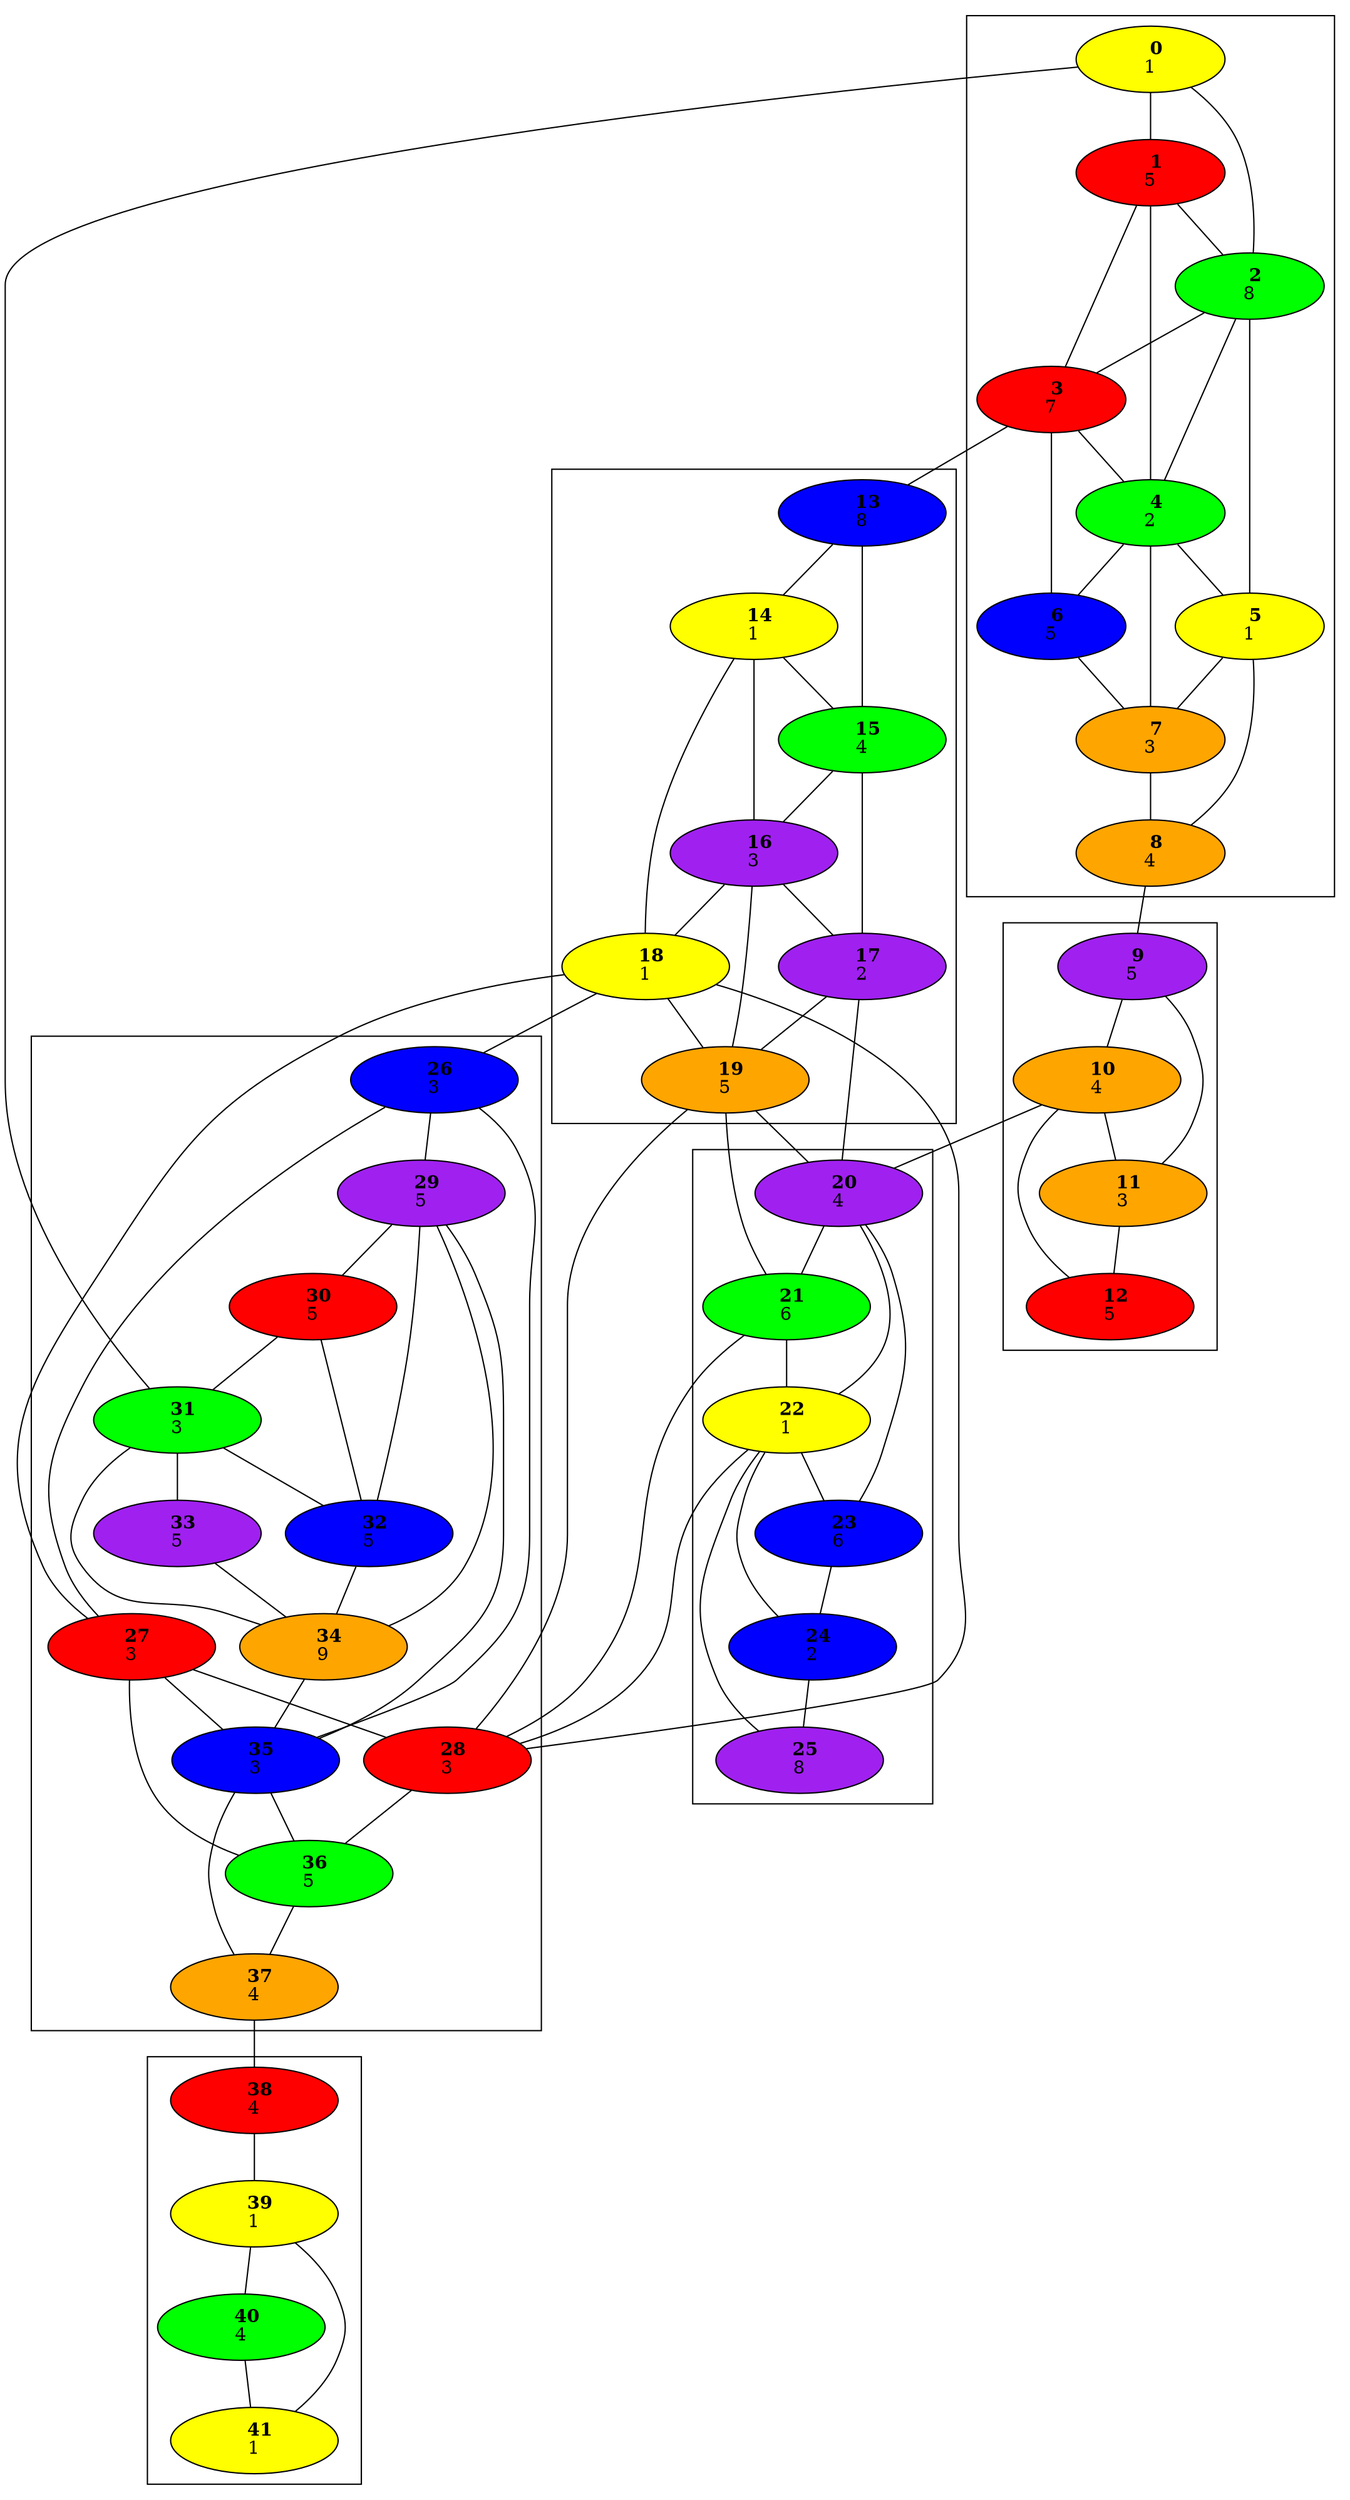 graph {
	subgraph cluster0 {
		0
		1
		2
		3
		4
		5
		6
		7
		8
	}
	subgraph cluster1 {
		9
		10
		11
		12
	}
	subgraph cluster2 {
		13
		14
		15
		16
		17
		18
		19
	}
	subgraph cluster3 {
		20
		21
		22
		23
		24
		25
	}
	subgraph cluster4 {
		26
		27
		28
		29
		30
		31
		32
		33
		34
		35
		36
		37
	}
	subgraph cluster5 {
		38
		39
		40
		41
	}
	0 -- 1
	0 -- 2
	0 -- 31
	1 -- 2
	1 -- 3
	1 -- 4
	2 -- 3
	2 -- 4
	2 -- 5
	3 -- 4
	3 -- 6
	3 -- 13
	4 -- 5
	4 -- 6
	4 -- 7
	5 -- 7
	5 -- 8
	6 -- 7
	7 -- 8
	8 -- 9
	9 -- 10
	9 -- 11
	10 -- 11
	10 -- 12
	10 -- 20
	11 -- 12
	13 -- 14
	13 -- 15
	14 -- 15
	14 -- 16
	14 -- 18
	15 -- 16
	15 -- 17
	16 -- 17
	16 -- 18
	16 -- 19
	17 -- 19
	17 -- 20
	18 -- 19
	18 -- 26
	18 -- 27
	18 -- 28
	19 -- 20
	19 -- 21
	19 -- 28
	20 -- 21
	20 -- 22
	20 -- 23
	21 -- 22
	21 -- 28
	22 -- 23
	22 -- 24
	22 -- 25
	22 -- 28
	23 -- 24
	24 -- 25
	26 -- 27
	26 -- 29
	26 -- 35
	27 -- 28
	27 -- 35
	27 -- 36
	28 -- 36
	29 -- 30
	29 -- 32
	29 -- 34
	29 -- 35
	30 -- 31
	30 -- 32
	31 -- 32
	31 -- 33
	31 -- 34
	32 -- 34
	33 -- 34
	34 -- 35
	35 -- 36
	35 -- 37
	36 -- 37
	37 -- 38
	38 -- 39
	39 -- 40
	39 -- 41
	40 -- 41
	0 [fillcolor=yellow style=filled]
	1 [fillcolor=red style=filled]
	2 [fillcolor=green style=filled]
	3 [fillcolor=red style=filled]
	4 [fillcolor=green style=filled]
	5 [fillcolor=yellow style=filled]
	6 [fillcolor=blue style=filled]
	7 [fillcolor=orange style=filled]
	8 [fillcolor=orange style=filled]
	9 [fillcolor=purple style=filled]
	10 [fillcolor=orange style=filled]
	11 [fillcolor=orange style=filled]
	12 [fillcolor=red style=filled]
	13 [fillcolor=blue style=filled]
	14 [fillcolor=yellow style=filled]
	15 [fillcolor=green style=filled]
	16 [fillcolor=purple style=filled]
	17 [fillcolor=purple style=filled]
	18 [fillcolor=yellow style=filled]
	19 [fillcolor=orange style=filled]
	20 [fillcolor=purple style=filled]
	21 [fillcolor=green style=filled]
	22 [fillcolor=yellow style=filled]
	23 [fillcolor=blue style=filled]
	24 [fillcolor=blue style=filled]
	25 [fillcolor=purple style=filled]
	26 [fillcolor=blue style=filled]
	27 [fillcolor=red style=filled]
	28 [fillcolor=red style=filled]
	29 [fillcolor=purple style=filled]
	30 [fillcolor=red style=filled]
	31 [fillcolor=green style=filled]
	32 [fillcolor=blue style=filled]
	33 [fillcolor=purple style=filled]
	34 [fillcolor=orange style=filled]
	35 [fillcolor=blue style=filled]
	36 [fillcolor=green style=filled]
	37 [fillcolor=orange style=filled]
	38 [fillcolor=red style=filled]
	39 [fillcolor=yellow style=filled]
	40 [fillcolor=green style=filled]
	41 [fillcolor=yellow style=filled]
	0 [label=< <b>      0    </b> <br/>1>]
	1 [label=< <b>      1    </b> <br/>5>]
	2 [label=< <b>      2    </b> <br/>8>]
	3 [label=< <b>      3    </b> <br/>7>]
	4 [label=< <b>      4    </b> <br/>2>]
	5 [label=< <b>      5    </b> <br/>1>]
	6 [label=< <b>      6    </b> <br/>5>]
	7 [label=< <b>      7    </b> <br/>3>]
	8 [label=< <b>      8    </b> <br/>4>]
	9 [label=< <b>      9    </b> <br/>5>]
	10 [label=< <b>      10    </b> <br/>4>]
	11 [label=< <b>      11    </b> <br/>3>]
	12 [label=< <b>      12    </b> <br/>5>]
	13 [label=< <b>      13    </b> <br/>8>]
	14 [label=< <b>      14    </b> <br/>1>]
	15 [label=< <b>      15    </b> <br/>4>]
	16 [label=< <b>      16    </b> <br/>3>]
	17 [label=< <b>      17    </b> <br/>2>]
	18 [label=< <b>      18    </b> <br/>1>]
	19 [label=< <b>      19    </b> <br/>5>]
	20 [label=< <b>      20    </b> <br/>4>]
	21 [label=< <b>      21    </b> <br/>6>]
	22 [label=< <b>      22    </b> <br/>1>]
	23 [label=< <b>      23    </b> <br/>6>]
	24 [label=< <b>      24    </b> <br/>2>]
	25 [label=< <b>      25    </b> <br/>8>]
	26 [label=< <b>      26    </b> <br/>3>]
	27 [label=< <b>      27    </b> <br/>3>]
	28 [label=< <b>      28    </b> <br/>3>]
	29 [label=< <b>      29    </b> <br/>5>]
	30 [label=< <b>      30    </b> <br/>5>]
	31 [label=< <b>      31    </b> <br/>3>]
	32 [label=< <b>      32    </b> <br/>5>]
	33 [label=< <b>      33    </b> <br/>5>]
	34 [label=< <b>      34    </b> <br/>9>]
	35 [label=< <b>      35    </b> <br/>3>]
	36 [label=< <b>      36    </b> <br/>5>]
	37 [label=< <b>      37    </b> <br/>4>]
	38 [label=< <b>      38    </b> <br/>4>]
	39 [label=< <b>      39    </b> <br/>1>]
	40 [label=< <b>      40    </b> <br/>4>]
	41 [label=< <b>      41    </b> <br/>1>]
}
